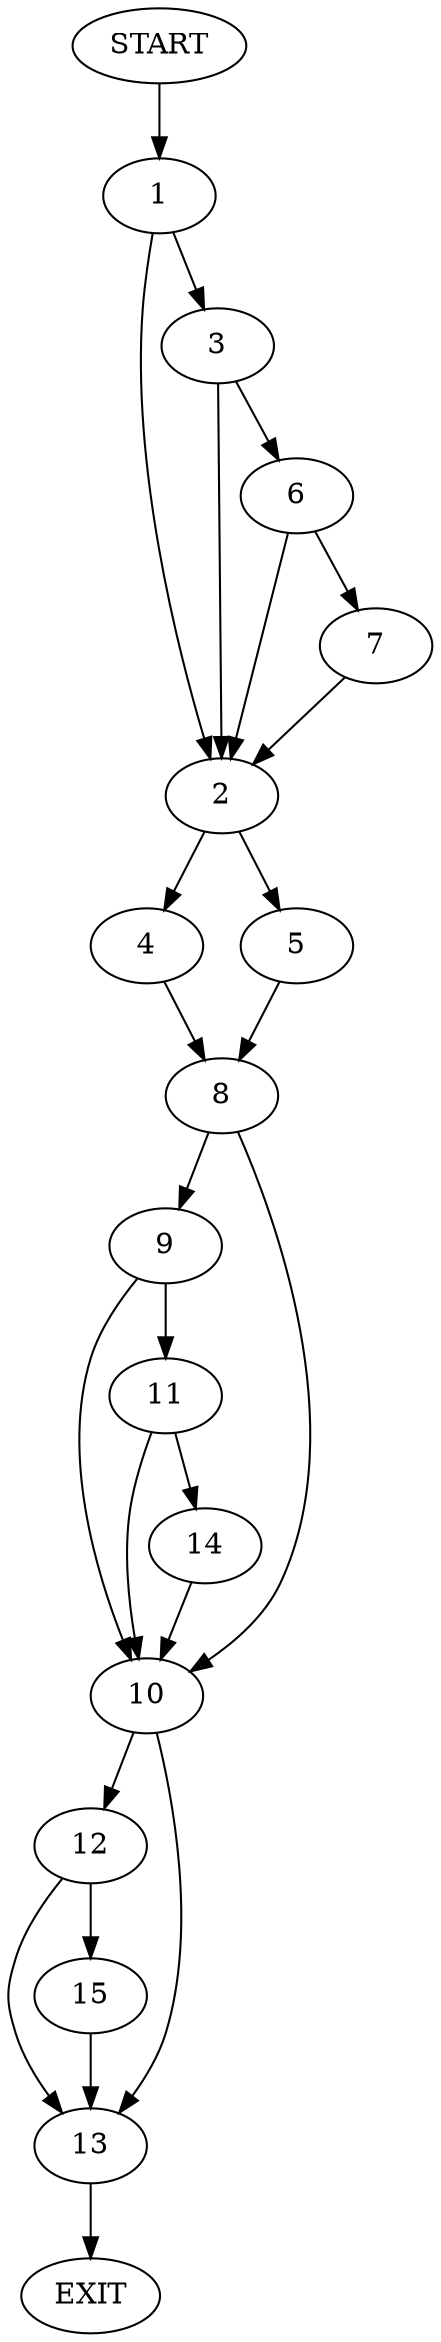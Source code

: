 digraph {
0 [label="START"]
16 [label="EXIT"]
0 -> 1
1 -> 2
1 -> 3
2 -> 4
2 -> 5
3 -> 6
3 -> 2
6 -> 2
6 -> 7
7 -> 2
4 -> 8
5 -> 8
8 -> 9
8 -> 10
9 -> 11
9 -> 10
10 -> 12
10 -> 13
11 -> 14
11 -> 10
14 -> 10
13 -> 16
12 -> 15
12 -> 13
15 -> 13
}
